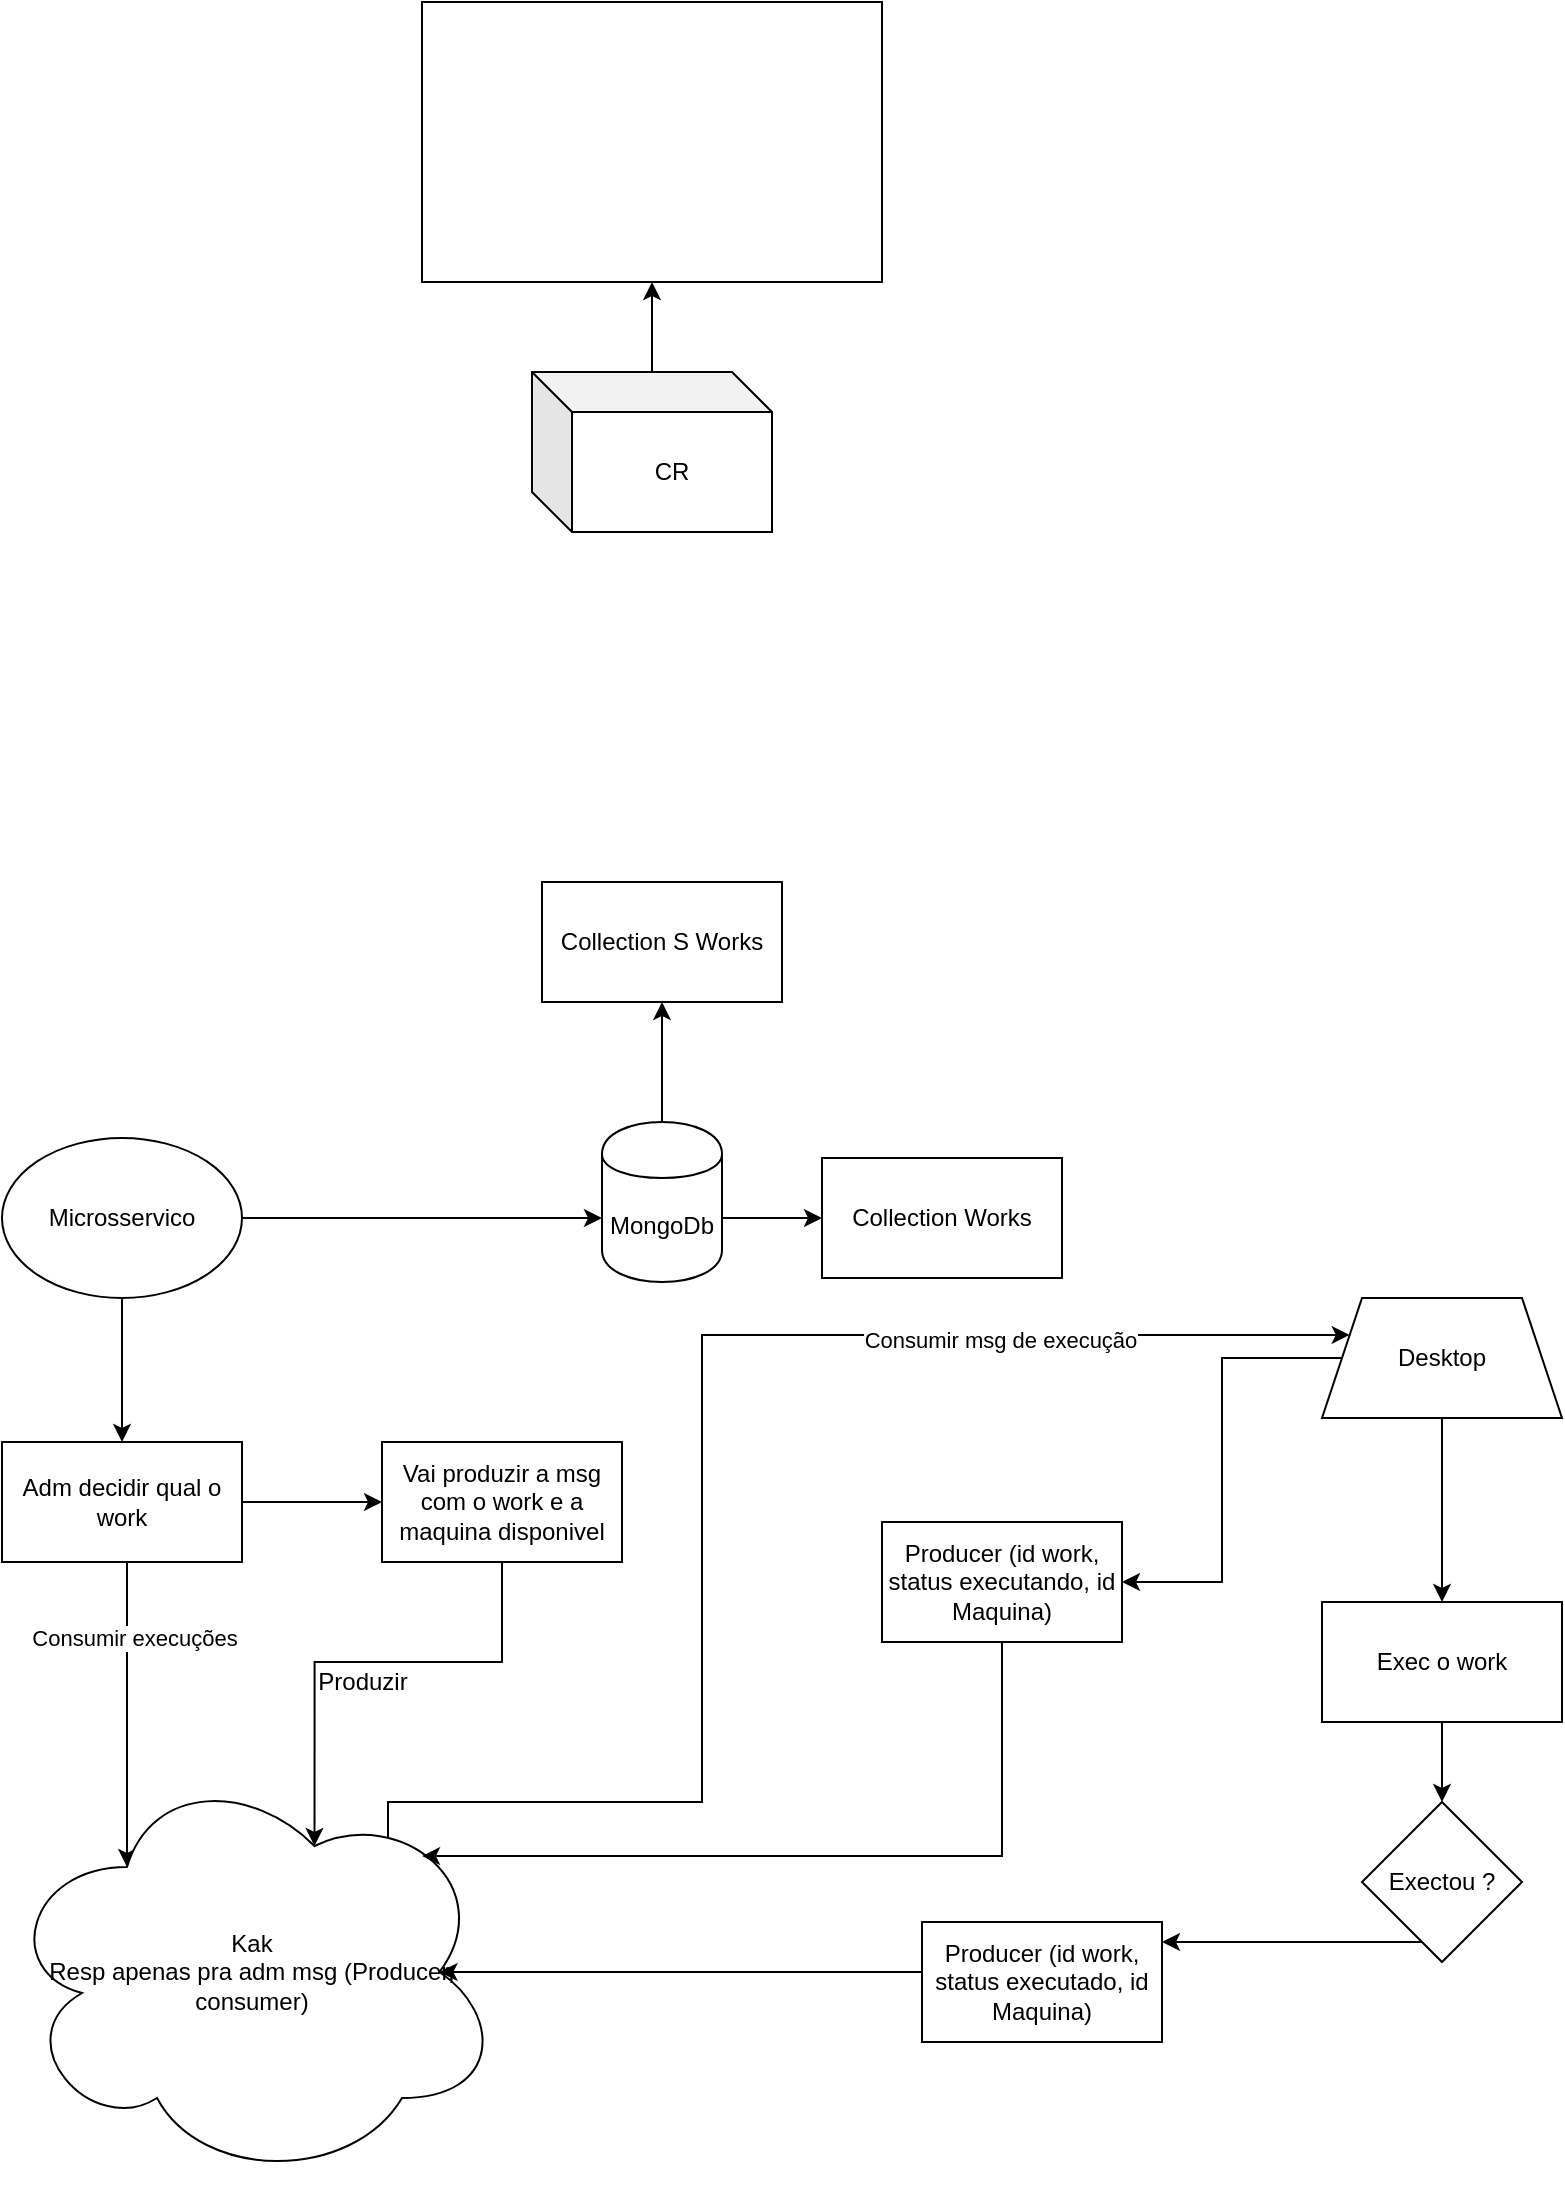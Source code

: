 <mxfile>
    <diagram id="3IBe7R3iGYlcwFwDlljF" name="Page-1">
        <mxGraphModel dx="1365" dy="1999" grid="1" gridSize="10" guides="1" tooltips="1" connect="1" arrows="1" fold="1" page="1" pageScale="1" pageWidth="827" pageHeight="1169" math="0" shadow="0">
            <root>
                <mxCell id="0"/>
                <mxCell id="1" parent="0"/>
                <mxCell id="4" value="" style="edgeStyle=orthogonalEdgeStyle;rounded=0;orthogonalLoop=1;jettySize=auto;html=1;" parent="1" source="2" target="3" edge="1">
                    <mxGeometry relative="1" as="geometry"/>
                </mxCell>
                <mxCell id="2" value="CR" style="shape=cube;whiteSpace=wrap;html=1;boundedLbl=1;backgroundOutline=1;darkOpacity=0.05;darkOpacity2=0.1;" parent="1" vertex="1">
                    <mxGeometry x="285" y="-305" width="120" height="80" as="geometry"/>
                </mxCell>
                <mxCell id="3" value="" style="whiteSpace=wrap;html=1;" parent="1" vertex="1">
                    <mxGeometry x="230" y="-490" width="230" height="140" as="geometry"/>
                </mxCell>
                <mxCell id="8" value="" style="edgeStyle=orthogonalEdgeStyle;rounded=0;orthogonalLoop=1;jettySize=auto;html=1;" parent="1" source="5" target="7" edge="1">
                    <mxGeometry relative="1" as="geometry"/>
                </mxCell>
                <mxCell id="10" value="" style="edgeStyle=orthogonalEdgeStyle;rounded=0;orthogonalLoop=1;jettySize=auto;html=1;entryX=0;entryY=0.6;entryDx=0;entryDy=0;entryPerimeter=0;" parent="1" source="5" target="9" edge="1">
                    <mxGeometry relative="1" as="geometry"/>
                </mxCell>
                <mxCell id="5" value="Microsservico" style="ellipse;whiteSpace=wrap;html=1;" parent="1" vertex="1">
                    <mxGeometry x="20" y="78" width="120" height="80" as="geometry"/>
                </mxCell>
                <mxCell id="20" value="" style="edgeStyle=orthogonalEdgeStyle;rounded=0;orthogonalLoop=1;jettySize=auto;html=1;entryX=0.25;entryY=0.25;entryDx=0;entryDy=0;entryPerimeter=0;" parent="1" source="7" target="11" edge="1">
                    <mxGeometry relative="1" as="geometry">
                        <Array as="points">
                            <mxPoint x="83" y="413"/>
                        </Array>
                    </mxGeometry>
                </mxCell>
                <mxCell id="21" value="Consumir execuções" style="edgeLabel;html=1;align=center;verticalAlign=middle;resizable=0;points=[];" parent="20" vertex="1" connectable="0">
                    <mxGeometry x="-0.503" y="3" relative="1" as="geometry">
                        <mxPoint as="offset"/>
                    </mxGeometry>
                </mxCell>
                <mxCell id="29" value="" style="edgeStyle=orthogonalEdgeStyle;rounded=0;orthogonalLoop=1;jettySize=auto;html=1;" parent="1" source="7" target="28" edge="1">
                    <mxGeometry relative="1" as="geometry"/>
                </mxCell>
                <mxCell id="7" value="&lt;span&gt;Adm decidir qual o work&lt;/span&gt;" style="whiteSpace=wrap;html=1;" parent="1" vertex="1">
                    <mxGeometry x="20" y="230" width="120" height="60" as="geometry"/>
                </mxCell>
                <mxCell id="23" value="" style="edgeStyle=orthogonalEdgeStyle;rounded=0;orthogonalLoop=1;jettySize=auto;html=1;" parent="1" source="9" target="22" edge="1">
                    <mxGeometry relative="1" as="geometry">
                        <Array as="points">
                            <mxPoint x="400" y="118"/>
                            <mxPoint x="400" y="118"/>
                        </Array>
                    </mxGeometry>
                </mxCell>
                <mxCell id="27" value="" style="edgeStyle=orthogonalEdgeStyle;rounded=0;orthogonalLoop=1;jettySize=auto;html=1;" parent="1" source="9" target="26" edge="1">
                    <mxGeometry relative="1" as="geometry"/>
                </mxCell>
                <mxCell id="9" value="MongoDb" style="shape=cylinder;whiteSpace=wrap;html=1;boundedLbl=1;backgroundOutline=1;" parent="1" vertex="1">
                    <mxGeometry x="320" y="70" width="60" height="80" as="geometry"/>
                </mxCell>
                <mxCell id="32" style="edgeStyle=orthogonalEdgeStyle;rounded=0;orthogonalLoop=1;jettySize=auto;html=1;entryX=0;entryY=0.25;entryDx=0;entryDy=0;exitX=0.772;exitY=0.186;exitDx=0;exitDy=0;exitPerimeter=0;" parent="1" source="11" target="12" edge="1">
                    <mxGeometry relative="1" as="geometry">
                        <Array as="points">
                            <mxPoint x="213" y="410"/>
                            <mxPoint x="370" y="410"/>
                            <mxPoint x="370" y="176"/>
                        </Array>
                    </mxGeometry>
                </mxCell>
                <mxCell id="33" value="Consumir msg de execução" style="edgeLabel;html=1;align=center;verticalAlign=middle;resizable=0;points=[];" parent="32" vertex="1" connectable="0">
                    <mxGeometry x="0.521" y="-2" relative="1" as="geometry">
                        <mxPoint as="offset"/>
                    </mxGeometry>
                </mxCell>
                <mxCell id="11" value="Kak&lt;br&gt;Resp apenas pra adm msg (Producer, consumer)" style="ellipse;shape=cloud;whiteSpace=wrap;html=1;" parent="1" vertex="1">
                    <mxGeometry x="20" y="390" width="250" height="210" as="geometry"/>
                </mxCell>
                <mxCell id="14" value="" style="edgeStyle=orthogonalEdgeStyle;rounded=0;orthogonalLoop=1;jettySize=auto;html=1;" parent="1" source="12" target="13" edge="1">
                    <mxGeometry relative="1" as="geometry"/>
                </mxCell>
                <mxCell id="35" style="edgeStyle=orthogonalEdgeStyle;rounded=0;orthogonalLoop=1;jettySize=auto;html=1;entryX=0.84;entryY=0.224;entryDx=0;entryDy=0;entryPerimeter=0;" parent="1" source="36" target="11" edge="1">
                    <mxGeometry relative="1" as="geometry">
                        <Array as="points">
                            <mxPoint x="520" y="437"/>
                        </Array>
                    </mxGeometry>
                </mxCell>
                <mxCell id="38" style="edgeStyle=orthogonalEdgeStyle;rounded=0;orthogonalLoop=1;jettySize=auto;html=1;entryX=1;entryY=0.5;entryDx=0;entryDy=0;" parent="1" source="12" target="36" edge="1">
                    <mxGeometry relative="1" as="geometry"/>
                </mxCell>
                <mxCell id="12" value="Desktop" style="shape=trapezoid;perimeter=trapezoidPerimeter;whiteSpace=wrap;html=1;fixedSize=1;" parent="1" vertex="1">
                    <mxGeometry x="680" y="158" width="120" height="60" as="geometry"/>
                </mxCell>
                <mxCell id="16" value="" style="edgeStyle=orthogonalEdgeStyle;rounded=0;orthogonalLoop=1;jettySize=auto;html=1;" parent="1" source="13" target="15" edge="1">
                    <mxGeometry relative="1" as="geometry"/>
                </mxCell>
                <mxCell id="13" value="Exec o work" style="whiteSpace=wrap;html=1;" parent="1" vertex="1">
                    <mxGeometry x="680" y="310" width="120" height="60" as="geometry"/>
                </mxCell>
                <mxCell id="18" value="" style="edgeStyle=orthogonalEdgeStyle;rounded=0;orthogonalLoop=1;jettySize=auto;html=1;" parent="1" source="15" target="17" edge="1">
                    <mxGeometry relative="1" as="geometry">
                        <Array as="points">
                            <mxPoint x="670" y="480"/>
                            <mxPoint x="670" y="480"/>
                        </Array>
                    </mxGeometry>
                </mxCell>
                <mxCell id="15" value="Exectou ?" style="rhombus;whiteSpace=wrap;html=1;" parent="1" vertex="1">
                    <mxGeometry x="700" y="410" width="80" height="80" as="geometry"/>
                </mxCell>
                <mxCell id="19" style="edgeStyle=orthogonalEdgeStyle;rounded=0;orthogonalLoop=1;jettySize=auto;html=1;entryX=0.875;entryY=0.5;entryDx=0;entryDy=0;entryPerimeter=0;" parent="1" source="17" target="11" edge="1">
                    <mxGeometry relative="1" as="geometry">
                        <Array as="points">
                            <mxPoint x="310" y="495"/>
                            <mxPoint x="310" y="495"/>
                        </Array>
                    </mxGeometry>
                </mxCell>
                <mxCell id="17" value="Producer (id work, status executado, id Maquina)" style="whiteSpace=wrap;html=1;" parent="1" vertex="1">
                    <mxGeometry x="480" y="470" width="120" height="60" as="geometry"/>
                </mxCell>
                <mxCell id="22" value="Collection Works" style="whiteSpace=wrap;html=1;" parent="1" vertex="1">
                    <mxGeometry x="430" y="88" width="120" height="60" as="geometry"/>
                </mxCell>
                <mxCell id="26" value="Collection S Works" style="whiteSpace=wrap;html=1;" parent="1" vertex="1">
                    <mxGeometry x="290" y="-50" width="120" height="60" as="geometry"/>
                </mxCell>
                <mxCell id="30" value="" style="edgeStyle=orthogonalEdgeStyle;rounded=0;orthogonalLoop=1;jettySize=auto;html=1;entryX=0.625;entryY=0.2;entryDx=0;entryDy=0;entryPerimeter=0;" parent="1" source="28" target="11" edge="1">
                    <mxGeometry relative="1" as="geometry"/>
                </mxCell>
                <mxCell id="28" value="Vai produzir a msg com o work e a maquina disponivel" style="whiteSpace=wrap;html=1;" parent="1" vertex="1">
                    <mxGeometry x="210" y="230" width="120" height="60" as="geometry"/>
                </mxCell>
                <mxCell id="31" value="Produzir" style="text;html=1;align=center;verticalAlign=middle;resizable=0;points=[];autosize=1;" parent="1" vertex="1">
                    <mxGeometry x="170" y="340" width="60" height="20" as="geometry"/>
                </mxCell>
                <mxCell id="36" value="Producer (id work, status executando, id Maquina)" style="whiteSpace=wrap;html=1;" parent="1" vertex="1">
                    <mxGeometry x="460" y="270" width="120" height="60" as="geometry"/>
                </mxCell>
            </root>
        </mxGraphModel>
    </diagram>
    <diagram id="Flxtng-nEUcgpisyMzrQ" name="Page-2">
        <mxGraphModel dx="2192" dy="1999" grid="1" gridSize="10" guides="1" tooltips="1" connect="1" arrows="1" fold="1" page="1" pageScale="1" pageWidth="827" pageHeight="1169" math="0" shadow="0">
            <root>
                <mxCell id="_BqzhUo7r6KFsQszncDg-0"/>
                <mxCell id="_BqzhUo7r6KFsQszncDg-1" parent="_BqzhUo7r6KFsQszncDg-0"/>
                <mxCell id="HuJQZx4Fs1qWkKsaPRrp-3" value="" style="edgeStyle=orthogonalEdgeStyle;rounded=0;orthogonalLoop=1;jettySize=auto;html=1;" parent="_BqzhUo7r6KFsQszncDg-1" source="HuJQZx4Fs1qWkKsaPRrp-5" target="HuJQZx4Fs1qWkKsaPRrp-9" edge="1">
                    <mxGeometry relative="1" as="geometry"/>
                </mxCell>
                <mxCell id="HuJQZx4Fs1qWkKsaPRrp-4" value="" style="edgeStyle=orthogonalEdgeStyle;rounded=0;orthogonalLoop=1;jettySize=auto;html=1;entryX=0;entryY=0.6;entryDx=0;entryDy=0;entryPerimeter=0;" parent="_BqzhUo7r6KFsQszncDg-1" source="HuJQZx4Fs1qWkKsaPRrp-5" target="HuJQZx4Fs1qWkKsaPRrp-12" edge="1">
                    <mxGeometry relative="1" as="geometry"/>
                </mxCell>
                <mxCell id="HuJQZx4Fs1qWkKsaPRrp-5" value="Microsservico" style="ellipse;whiteSpace=wrap;html=1;" parent="_BqzhUo7r6KFsQszncDg-1" vertex="1">
                    <mxGeometry x="20" y="78" width="120" height="80" as="geometry"/>
                </mxCell>
                <mxCell id="HuJQZx4Fs1qWkKsaPRrp-6" value="" style="edgeStyle=orthogonalEdgeStyle;rounded=0;orthogonalLoop=1;jettySize=auto;html=1;entryX=0.25;entryY=0.25;entryDx=0;entryDy=0;entryPerimeter=0;" parent="_BqzhUo7r6KFsQszncDg-1" source="HuJQZx4Fs1qWkKsaPRrp-9" target="HuJQZx4Fs1qWkKsaPRrp-15" edge="1">
                    <mxGeometry relative="1" as="geometry">
                        <Array as="points">
                            <mxPoint x="83" y="413"/>
                        </Array>
                    </mxGeometry>
                </mxCell>
                <mxCell id="HuJQZx4Fs1qWkKsaPRrp-7" value="Consumir execuções" style="edgeLabel;html=1;align=center;verticalAlign=middle;resizable=0;points=[];" parent="HuJQZx4Fs1qWkKsaPRrp-6" vertex="1" connectable="0">
                    <mxGeometry x="-0.503" y="3" relative="1" as="geometry">
                        <mxPoint as="offset"/>
                    </mxGeometry>
                </mxCell>
                <mxCell id="HuJQZx4Fs1qWkKsaPRrp-8" value="" style="edgeStyle=orthogonalEdgeStyle;rounded=0;orthogonalLoop=1;jettySize=auto;html=1;" parent="_BqzhUo7r6KFsQszncDg-1" source="HuJQZx4Fs1qWkKsaPRrp-9" target="HuJQZx4Fs1qWkKsaPRrp-29" edge="1">
                    <mxGeometry relative="1" as="geometry"/>
                </mxCell>
                <mxCell id="HuJQZx4Fs1qWkKsaPRrp-9" value="&lt;span&gt;Adm decidir qual o work&lt;/span&gt;" style="whiteSpace=wrap;html=1;" parent="_BqzhUo7r6KFsQszncDg-1" vertex="1">
                    <mxGeometry x="20" y="230" width="120" height="60" as="geometry"/>
                </mxCell>
                <mxCell id="HuJQZx4Fs1qWkKsaPRrp-11" value="" style="edgeStyle=orthogonalEdgeStyle;rounded=0;orthogonalLoop=1;jettySize=auto;html=1;" parent="_BqzhUo7r6KFsQszncDg-1" source="HuJQZx4Fs1qWkKsaPRrp-12" target="HuJQZx4Fs1qWkKsaPRrp-27" edge="1">
                    <mxGeometry relative="1" as="geometry"/>
                </mxCell>
                <mxCell id="HuJQZx4Fs1qWkKsaPRrp-12" value="MongoDb" style="shape=cylinder;whiteSpace=wrap;html=1;boundedLbl=1;backgroundOutline=1;" parent="_BqzhUo7r6KFsQszncDg-1" vertex="1">
                    <mxGeometry x="320" y="70" width="60" height="80" as="geometry"/>
                </mxCell>
                <mxCell id="HuJQZx4Fs1qWkKsaPRrp-13" style="edgeStyle=orthogonalEdgeStyle;rounded=0;orthogonalLoop=1;jettySize=auto;html=1;entryX=0;entryY=0.25;entryDx=0;entryDy=0;exitX=0.772;exitY=0.186;exitDx=0;exitDy=0;exitPerimeter=0;" parent="_BqzhUo7r6KFsQszncDg-1" source="HuJQZx4Fs1qWkKsaPRrp-15" target="HuJQZx4Fs1qWkKsaPRrp-19" edge="1">
                    <mxGeometry relative="1" as="geometry">
                        <Array as="points">
                            <mxPoint x="213" y="410"/>
                            <mxPoint x="420" y="410"/>
                            <mxPoint x="420" y="177"/>
                        </Array>
                    </mxGeometry>
                </mxCell>
                <mxCell id="HuJQZx4Fs1qWkKsaPRrp-14" value="Consumir msg de execução" style="edgeLabel;html=1;align=center;verticalAlign=middle;resizable=0;points=[];" parent="HuJQZx4Fs1qWkKsaPRrp-13" vertex="1" connectable="0">
                    <mxGeometry x="0.521" y="-2" relative="1" as="geometry">
                        <mxPoint as="offset"/>
                    </mxGeometry>
                </mxCell>
                <mxCell id="HuJQZx4Fs1qWkKsaPRrp-15" value="Kak&lt;br&gt;Resp apenas pra adm msg (Producer, consumer)" style="ellipse;shape=cloud;whiteSpace=wrap;html=1;" parent="_BqzhUo7r6KFsQszncDg-1" vertex="1">
                    <mxGeometry x="20" y="390" width="250" height="210" as="geometry"/>
                </mxCell>
                <mxCell id="HuJQZx4Fs1qWkKsaPRrp-16" value="" style="edgeStyle=orthogonalEdgeStyle;rounded=0;orthogonalLoop=1;jettySize=auto;html=1;" parent="_BqzhUo7r6KFsQszncDg-1" source="HuJQZx4Fs1qWkKsaPRrp-19" target="HuJQZx4Fs1qWkKsaPRrp-21" edge="1">
                    <mxGeometry relative="1" as="geometry"/>
                </mxCell>
                <mxCell id="HuJQZx4Fs1qWkKsaPRrp-17" style="edgeStyle=orthogonalEdgeStyle;rounded=0;orthogonalLoop=1;jettySize=auto;html=1;entryX=0.84;entryY=0.224;entryDx=0;entryDy=0;entryPerimeter=0;" parent="_BqzhUo7r6KFsQszncDg-1" source="HuJQZx4Fs1qWkKsaPRrp-31" target="HuJQZx4Fs1qWkKsaPRrp-15" edge="1">
                    <mxGeometry relative="1" as="geometry">
                        <Array as="points">
                            <mxPoint x="520" y="437"/>
                        </Array>
                    </mxGeometry>
                </mxCell>
                <mxCell id="HuJQZx4Fs1qWkKsaPRrp-18" style="edgeStyle=orthogonalEdgeStyle;rounded=0;orthogonalLoop=1;jettySize=auto;html=1;entryX=1;entryY=0.5;entryDx=0;entryDy=0;" parent="_BqzhUo7r6KFsQszncDg-1" source="HuJQZx4Fs1qWkKsaPRrp-19" target="HuJQZx4Fs1qWkKsaPRrp-31" edge="1">
                    <mxGeometry relative="1" as="geometry">
                        <Array as="points">
                            <mxPoint x="630" y="200"/>
                            <mxPoint x="630" y="300"/>
                        </Array>
                    </mxGeometry>
                </mxCell>
                <mxCell id="HuJQZx4Fs1qWkKsaPRrp-33" value="" style="edgeStyle=orthogonalEdgeStyle;rounded=0;orthogonalLoop=1;jettySize=auto;html=1;" parent="_BqzhUo7r6KFsQszncDg-1" source="HuJQZx4Fs1qWkKsaPRrp-19" target="HuJQZx4Fs1qWkKsaPRrp-32" edge="1">
                    <mxGeometry relative="1" as="geometry"/>
                </mxCell>
                <mxCell id="HuJQZx4Fs1qWkKsaPRrp-62" style="edgeStyle=orthogonalEdgeStyle;rounded=0;orthogonalLoop=1;jettySize=auto;html=1;entryX=0.75;entryY=0;entryDx=0;entryDy=0;" parent="_BqzhUo7r6KFsQszncDg-1" source="HuJQZx4Fs1qWkKsaPRrp-19" target="HuJQZx4Fs1qWkKsaPRrp-61" edge="1">
                    <mxGeometry relative="1" as="geometry">
                        <Array as="points">
                            <mxPoint x="740" y="250"/>
                            <mxPoint x="660" y="250"/>
                            <mxPoint x="660" y="340"/>
                            <mxPoint x="630" y="340"/>
                        </Array>
                    </mxGeometry>
                </mxCell>
                <mxCell id="HuJQZx4Fs1qWkKsaPRrp-19" value="Desktop" style="shape=trapezoid;perimeter=trapezoidPerimeter;whiteSpace=wrap;html=1;fixedSize=1;" parent="_BqzhUo7r6KFsQszncDg-1" vertex="1">
                    <mxGeometry x="680" y="150" width="120" height="60" as="geometry"/>
                </mxCell>
                <mxCell id="HuJQZx4Fs1qWkKsaPRrp-20" value="" style="edgeStyle=orthogonalEdgeStyle;rounded=0;orthogonalLoop=1;jettySize=auto;html=1;" parent="_BqzhUo7r6KFsQszncDg-1" source="HuJQZx4Fs1qWkKsaPRrp-21" target="HuJQZx4Fs1qWkKsaPRrp-23" edge="1">
                    <mxGeometry relative="1" as="geometry"/>
                </mxCell>
                <mxCell id="HuJQZx4Fs1qWkKsaPRrp-21" value="Exec o work" style="whiteSpace=wrap;html=1;" parent="_BqzhUo7r6KFsQszncDg-1" vertex="1">
                    <mxGeometry x="680" y="310" width="120" height="60" as="geometry"/>
                </mxCell>
                <mxCell id="HuJQZx4Fs1qWkKsaPRrp-22" value="" style="edgeStyle=orthogonalEdgeStyle;rounded=0;orthogonalLoop=1;jettySize=auto;html=1;" parent="_BqzhUo7r6KFsQszncDg-1" source="HuJQZx4Fs1qWkKsaPRrp-23" target="HuJQZx4Fs1qWkKsaPRrp-25" edge="1">
                    <mxGeometry relative="1" as="geometry">
                        <Array as="points">
                            <mxPoint x="670" y="480"/>
                            <mxPoint x="670" y="480"/>
                        </Array>
                    </mxGeometry>
                </mxCell>
                <mxCell id="HuJQZx4Fs1qWkKsaPRrp-46" value="" style="edgeStyle=orthogonalEdgeStyle;rounded=0;orthogonalLoop=1;jettySize=auto;html=1;" parent="_BqzhUo7r6KFsQszncDg-1" source="HuJQZx4Fs1qWkKsaPRrp-23" target="HuJQZx4Fs1qWkKsaPRrp-45" edge="1">
                    <mxGeometry relative="1" as="geometry"/>
                </mxCell>
                <mxCell id="HuJQZx4Fs1qWkKsaPRrp-23" value="Exectou ?" style="rhombus;whiteSpace=wrap;html=1;" parent="_BqzhUo7r6KFsQszncDg-1" vertex="1">
                    <mxGeometry x="700" y="410" width="80" height="80" as="geometry"/>
                </mxCell>
                <mxCell id="HuJQZx4Fs1qWkKsaPRrp-24" style="edgeStyle=orthogonalEdgeStyle;rounded=0;orthogonalLoop=1;jettySize=auto;html=1;entryX=0.875;entryY=0.5;entryDx=0;entryDy=0;entryPerimeter=0;" parent="_BqzhUo7r6KFsQszncDg-1" source="HuJQZx4Fs1qWkKsaPRrp-25" target="HuJQZx4Fs1qWkKsaPRrp-15" edge="1">
                    <mxGeometry relative="1" as="geometry">
                        <Array as="points">
                            <mxPoint x="310" y="495"/>
                            <mxPoint x="310" y="495"/>
                        </Array>
                    </mxGeometry>
                </mxCell>
                <mxCell id="HuJQZx4Fs1qWkKsaPRrp-25" value="Producer (id work, status executado, id Maquina)" style="whiteSpace=wrap;html=1;" parent="_BqzhUo7r6KFsQszncDg-1" vertex="1">
                    <mxGeometry x="480" y="470" width="120" height="60" as="geometry"/>
                </mxCell>
                <mxCell id="HuJQZx4Fs1qWkKsaPRrp-36" value="" style="edgeStyle=orthogonalEdgeStyle;rounded=0;orthogonalLoop=1;jettySize=auto;html=1;" parent="_BqzhUo7r6KFsQszncDg-1" source="HuJQZx4Fs1qWkKsaPRrp-26" target="HuJQZx4Fs1qWkKsaPRrp-12" edge="1">
                    <mxGeometry relative="1" as="geometry">
                        <Array as="points">
                            <mxPoint x="460" y="-12"/>
                            <mxPoint x="460" y="90"/>
                        </Array>
                    </mxGeometry>
                </mxCell>
                <mxCell id="HuJQZx4Fs1qWkKsaPRrp-26" value="Collection Works" style="whiteSpace=wrap;html=1;" parent="_BqzhUo7r6KFsQszncDg-1" vertex="1">
                    <mxGeometry x="420" y="-130" width="120" height="60" as="geometry"/>
                </mxCell>
                <mxCell id="HuJQZx4Fs1qWkKsaPRrp-27" value="Collection S Works" style="whiteSpace=wrap;html=1;" parent="_BqzhUo7r6KFsQszncDg-1" vertex="1">
                    <mxGeometry x="550" y="-130" width="120" height="60" as="geometry"/>
                </mxCell>
                <mxCell id="HuJQZx4Fs1qWkKsaPRrp-28" value="" style="edgeStyle=orthogonalEdgeStyle;rounded=0;orthogonalLoop=1;jettySize=auto;html=1;entryX=0.625;entryY=0.2;entryDx=0;entryDy=0;entryPerimeter=0;" parent="_BqzhUo7r6KFsQszncDg-1" source="HuJQZx4Fs1qWkKsaPRrp-29" target="HuJQZx4Fs1qWkKsaPRrp-15" edge="1">
                    <mxGeometry relative="1" as="geometry"/>
                </mxCell>
                <mxCell id="HuJQZx4Fs1qWkKsaPRrp-29" value="Vai produzir a msg com o work e a maquina disponivel" style="whiteSpace=wrap;html=1;" parent="_BqzhUo7r6KFsQszncDg-1" vertex="1">
                    <mxGeometry x="210" y="230" width="120" height="60" as="geometry"/>
                </mxCell>
                <mxCell id="HuJQZx4Fs1qWkKsaPRrp-30" value="Produzir" style="text;html=1;align=center;verticalAlign=middle;resizable=0;points=[];autosize=1;" parent="_BqzhUo7r6KFsQszncDg-1" vertex="1">
                    <mxGeometry x="170" y="340" width="60" height="20" as="geometry"/>
                </mxCell>
                <mxCell id="HuJQZx4Fs1qWkKsaPRrp-31" value="Producer (id work, status executando, id Maquina)" style="whiteSpace=wrap;html=1;" parent="_BqzhUo7r6KFsQszncDg-1" vertex="1">
                    <mxGeometry x="460" y="270" width="120" height="60" as="geometry"/>
                </mxCell>
                <mxCell id="HuJQZx4Fs1qWkKsaPRrp-35" value="" style="edgeStyle=orthogonalEdgeStyle;rounded=0;orthogonalLoop=1;jettySize=auto;html=1;entryX=0.752;entryY=0.186;entryDx=0;entryDy=0;entryPerimeter=0;exitX=0;exitY=0.5;exitDx=0;exitDy=0;" parent="_BqzhUo7r6KFsQszncDg-1" source="HuJQZx4Fs1qWkKsaPRrp-32" target="HuJQZx4Fs1qWkKsaPRrp-15" edge="1">
                    <mxGeometry relative="1" as="geometry">
                        <mxPoint x="600" y="48" as="targetPoint"/>
                        <Array as="points">
                            <mxPoint x="650" y="48"/>
                            <mxPoint x="650" y="150"/>
                            <mxPoint x="390" y="150"/>
                            <mxPoint x="390" y="390"/>
                            <mxPoint x="208" y="390"/>
                        </Array>
                    </mxGeometry>
                </mxCell>
                <mxCell id="HuJQZx4Fs1qWkKsaPRrp-32" value="Produzir msg" style="whiteSpace=wrap;html=1;" parent="_BqzhUo7r6KFsQszncDg-1" vertex="1">
                    <mxGeometry x="680" y="18" width="120" height="60" as="geometry"/>
                </mxCell>
                <mxCell id="HuJQZx4Fs1qWkKsaPRrp-39" style="edgeStyle=orthogonalEdgeStyle;rounded=0;orthogonalLoop=1;jettySize=auto;html=1;entryX=0.088;entryY=0.495;entryDx=0;entryDy=0;entryPerimeter=0;" parent="_BqzhUo7r6KFsQszncDg-1" source="HuJQZx4Fs1qWkKsaPRrp-37" target="HuJQZx4Fs1qWkKsaPRrp-15" edge="1">
                    <mxGeometry relative="1" as="geometry">
                        <Array as="points">
                            <mxPoint x="-180" y="495"/>
                            <mxPoint x="36" y="495"/>
                            <mxPoint x="36" y="494"/>
                        </Array>
                    </mxGeometry>
                </mxCell>
                <mxCell id="HuJQZx4Fs1qWkKsaPRrp-55" style="edgeStyle=orthogonalEdgeStyle;rounded=0;orthogonalLoop=1;jettySize=auto;html=1;entryX=0.15;entryY=0.05;entryDx=0;entryDy=0;entryPerimeter=0;" parent="_BqzhUo7r6KFsQszncDg-1" source="HuJQZx4Fs1qWkKsaPRrp-37" target="HuJQZx4Fs1qWkKsaPRrp-12" edge="1">
                    <mxGeometry relative="1" as="geometry">
                        <Array as="points">
                            <mxPoint x="-150" y="60"/>
                            <mxPoint x="329" y="60"/>
                        </Array>
                    </mxGeometry>
                </mxCell>
                <mxCell id="HuJQZx4Fs1qWkKsaPRrp-56" value="Vamos guardar os works" style="edgeLabel;html=1;align=center;verticalAlign=middle;resizable=0;points=[];" parent="HuJQZx4Fs1qWkKsaPRrp-55" vertex="1" connectable="0">
                    <mxGeometry x="-0.528" y="1" relative="1" as="geometry">
                        <mxPoint as="offset"/>
                    </mxGeometry>
                </mxCell>
                <mxCell id="HuJQZx4Fs1qWkKsaPRrp-37" value="Api, nodejs" style="ellipse;whiteSpace=wrap;html=1;" parent="_BqzhUo7r6KFsQszncDg-1" vertex="1">
                    <mxGeometry x="-240" y="80" width="120" height="80" as="geometry"/>
                </mxCell>
                <mxCell id="HuJQZx4Fs1qWkKsaPRrp-43" value="" style="edgeStyle=orthogonalEdgeStyle;rounded=0;orthogonalLoop=1;jettySize=auto;html=1;" parent="_BqzhUo7r6KFsQszncDg-1" source="HuJQZx4Fs1qWkKsaPRrp-41" target="HuJQZx4Fs1qWkKsaPRrp-42" edge="1">
                    <mxGeometry relative="1" as="geometry"/>
                </mxCell>
                <mxCell id="HuJQZx4Fs1qWkKsaPRrp-48" value="" style="edgeStyle=orthogonalEdgeStyle;rounded=0;orthogonalLoop=1;jettySize=auto;html=1;" parent="_BqzhUo7r6KFsQszncDg-1" source="HuJQZx4Fs1qWkKsaPRrp-41" target="HuJQZx4Fs1qWkKsaPRrp-47" edge="1">
                    <mxGeometry relative="1" as="geometry">
                        <Array as="points">
                            <mxPoint x="-560" y="50"/>
                            <mxPoint x="-560" y="50"/>
                        </Array>
                    </mxGeometry>
                </mxCell>
                <mxCell id="HuJQZx4Fs1qWkKsaPRrp-41" value="CR" style="shape=internalStorage;whiteSpace=wrap;html=1;backgroundOutline=1;" parent="_BqzhUo7r6KFsQszncDg-1" vertex="1">
                    <mxGeometry x="-600" y="80" width="80" height="80" as="geometry"/>
                </mxCell>
                <mxCell id="HuJQZx4Fs1qWkKsaPRrp-44" value="" style="edgeStyle=orthogonalEdgeStyle;rounded=0;orthogonalLoop=1;jettySize=auto;html=1;" parent="_BqzhUo7r6KFsQszncDg-1" source="HuJQZx4Fs1qWkKsaPRrp-42" target="HuJQZx4Fs1qWkKsaPRrp-37" edge="1">
                    <mxGeometry relative="1" as="geometry"/>
                </mxCell>
                <mxCell id="HuJQZx4Fs1qWkKsaPRrp-42" value="web socket" style="ellipse;shape=cloud;whiteSpace=wrap;html=1;" parent="_BqzhUo7r6KFsQszncDg-1" vertex="1">
                    <mxGeometry x="-400" y="80" width="120" height="80" as="geometry"/>
                </mxCell>
                <mxCell id="HuJQZx4Fs1qWkKsaPRrp-45" value="Producer Error(id work, status Error, id maquina" style="whiteSpace=wrap;html=1;" parent="_BqzhUo7r6KFsQszncDg-1" vertex="1">
                    <mxGeometry x="680" y="580" width="120" height="60" as="geometry"/>
                </mxCell>
                <mxCell id="HuJQZx4Fs1qWkKsaPRrp-52" value="" style="edgeStyle=orthogonalEdgeStyle;rounded=0;orthogonalLoop=1;jettySize=auto;html=1;" parent="_BqzhUo7r6KFsQszncDg-1" source="HuJQZx4Fs1qWkKsaPRrp-47" target="HuJQZx4Fs1qWkKsaPRrp-51" edge="1">
                    <mxGeometry relative="1" as="geometry"/>
                </mxCell>
                <mxCell id="HuJQZx4Fs1qWkKsaPRrp-47" value="Realizar Carga" style="whiteSpace=wrap;html=1;" parent="_BqzhUo7r6KFsQszncDg-1" vertex="1">
                    <mxGeometry x="-620" y="-70" width="120" height="60" as="geometry"/>
                </mxCell>
                <mxCell id="HuJQZx4Fs1qWkKsaPRrp-49" value="Buscar Info" style="whiteSpace=wrap;html=1;" parent="_BqzhUo7r6KFsQszncDg-1" vertex="1">
                    <mxGeometry x="-620" y="-150" width="120" height="60" as="geometry"/>
                </mxCell>
                <mxCell id="HuJQZx4Fs1qWkKsaPRrp-50" value="Enviar Email" style="whiteSpace=wrap;html=1;" parent="_BqzhUo7r6KFsQszncDg-1" vertex="1">
                    <mxGeometry x="-620" y="-230" width="120" height="60" as="geometry"/>
                </mxCell>
                <mxCell id="HuJQZx4Fs1qWkKsaPRrp-54" style="edgeStyle=orthogonalEdgeStyle;rounded=0;orthogonalLoop=1;jettySize=auto;html=1;" parent="_BqzhUo7r6KFsQszncDg-1" source="HuJQZx4Fs1qWkKsaPRrp-51" target="HuJQZx4Fs1qWkKsaPRrp-37" edge="1">
                    <mxGeometry relative="1" as="geometry"/>
                </mxCell>
                <mxCell id="HuJQZx4Fs1qWkKsaPRrp-51" value="Gerar 100 works com nome (Fila busca info)" style="whiteSpace=wrap;html=1;" parent="_BqzhUo7r6KFsQszncDg-1" vertex="1">
                    <mxGeometry x="-400" y="-80" width="120" height="80" as="geometry"/>
                </mxCell>
                <mxCell id="HuJQZx4Fs1qWkKsaPRrp-63" style="edgeStyle=orthogonalEdgeStyle;rounded=0;orthogonalLoop=1;jettySize=auto;html=1;" parent="_BqzhUo7r6KFsQszncDg-1" source="HuJQZx4Fs1qWkKsaPRrp-61" edge="1">
                    <mxGeometry relative="1" as="geometry">
                        <mxPoint x="249" y="460" as="targetPoint"/>
                        <Array as="points">
                            <mxPoint x="600" y="460"/>
                            <mxPoint x="249" y="460"/>
                        </Array>
                    </mxGeometry>
                </mxCell>
                <mxCell id="HuJQZx4Fs1qWkKsaPRrp-61" value="Producer (Enviar Email)" style="whiteSpace=wrap;html=1;" parent="_BqzhUo7r6KFsQszncDg-1" vertex="1">
                    <mxGeometry x="540" y="350" width="120" height="60" as="geometry"/>
                </mxCell>
            </root>
        </mxGraphModel>
    </diagram>
</mxfile>